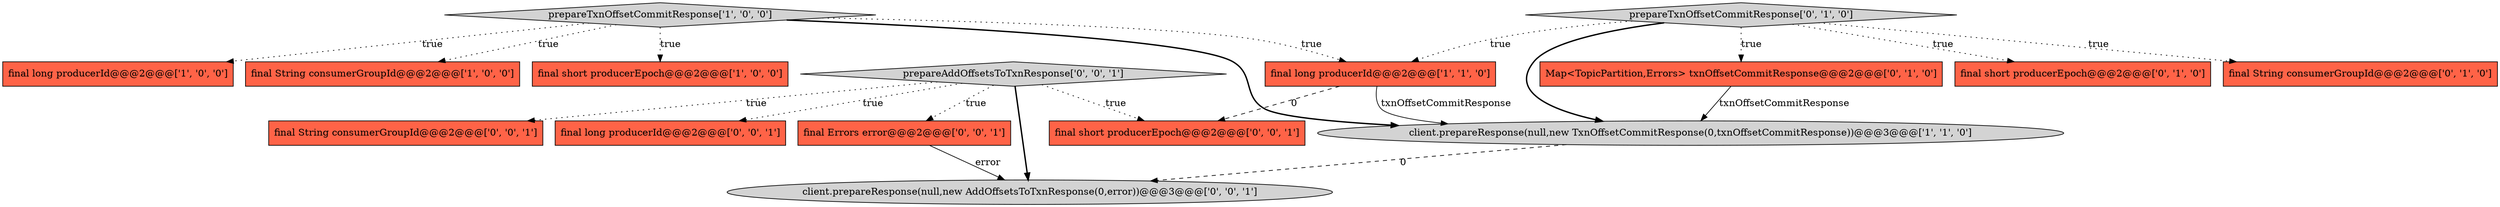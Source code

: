 digraph {
6 [style = filled, label = "Map<TopicPartition,Errors> txnOffsetCommitResponse@@@2@@@['0', '1', '0']", fillcolor = tomato, shape = box image = "AAA0AAABBB2BBB"];
5 [style = filled, label = "final long producerId@@@2@@@['1', '1', '0']", fillcolor = tomato, shape = box image = "AAA0AAABBB1BBB"];
4 [style = filled, label = "final long producerId@@@2@@@['1', '0', '0']", fillcolor = tomato, shape = box image = "AAA0AAABBB1BBB"];
10 [style = filled, label = "final String consumerGroupId@@@2@@@['0', '0', '1']", fillcolor = tomato, shape = box image = "AAA0AAABBB3BBB"];
13 [style = filled, label = "final long producerId@@@2@@@['0', '0', '1']", fillcolor = tomato, shape = box image = "AAA0AAABBB3BBB"];
7 [style = filled, label = "final short producerEpoch@@@2@@@['0', '1', '0']", fillcolor = tomato, shape = box image = "AAA0AAABBB2BBB"];
15 [style = filled, label = "client.prepareResponse(null,new AddOffsetsToTxnResponse(0,error))@@@3@@@['0', '0', '1']", fillcolor = lightgray, shape = ellipse image = "AAA0AAABBB3BBB"];
1 [style = filled, label = "client.prepareResponse(null,new TxnOffsetCommitResponse(0,txnOffsetCommitResponse))@@@3@@@['1', '1', '0']", fillcolor = lightgray, shape = ellipse image = "AAA0AAABBB1BBB"];
3 [style = filled, label = "final String consumerGroupId@@@2@@@['1', '0', '0']", fillcolor = tomato, shape = box image = "AAA0AAABBB1BBB"];
14 [style = filled, label = "final short producerEpoch@@@2@@@['0', '0', '1']", fillcolor = tomato, shape = box image = "AAA0AAABBB3BBB"];
12 [style = filled, label = "final Errors error@@@2@@@['0', '0', '1']", fillcolor = tomato, shape = box image = "AAA0AAABBB3BBB"];
11 [style = filled, label = "prepareAddOffsetsToTxnResponse['0', '0', '1']", fillcolor = lightgray, shape = diamond image = "AAA0AAABBB3BBB"];
2 [style = filled, label = "prepareTxnOffsetCommitResponse['1', '0', '0']", fillcolor = lightgray, shape = diamond image = "AAA0AAABBB1BBB"];
0 [style = filled, label = "final short producerEpoch@@@2@@@['1', '0', '0']", fillcolor = tomato, shape = box image = "AAA0AAABBB1BBB"];
9 [style = filled, label = "prepareTxnOffsetCommitResponse['0', '1', '0']", fillcolor = lightgray, shape = diamond image = "AAA0AAABBB2BBB"];
8 [style = filled, label = "final String consumerGroupId@@@2@@@['0', '1', '0']", fillcolor = tomato, shape = box image = "AAA0AAABBB2BBB"];
2->5 [style = dotted, label="true"];
9->8 [style = dotted, label="true"];
2->0 [style = dotted, label="true"];
2->3 [style = dotted, label="true"];
2->4 [style = dotted, label="true"];
11->13 [style = dotted, label="true"];
5->1 [style = solid, label="txnOffsetCommitResponse"];
11->14 [style = dotted, label="true"];
11->10 [style = dotted, label="true"];
9->1 [style = bold, label=""];
11->15 [style = bold, label=""];
9->5 [style = dotted, label="true"];
11->12 [style = dotted, label="true"];
2->1 [style = bold, label=""];
5->14 [style = dashed, label="0"];
9->6 [style = dotted, label="true"];
12->15 [style = solid, label="error"];
1->15 [style = dashed, label="0"];
6->1 [style = solid, label="txnOffsetCommitResponse"];
9->7 [style = dotted, label="true"];
}
